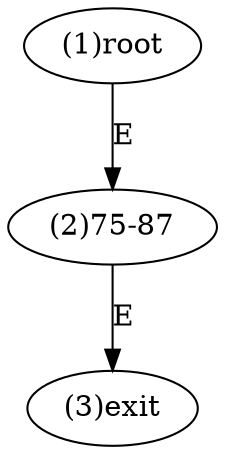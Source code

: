 digraph "" { 
1[ label="(1)root"];
2[ label="(2)75-87"];
3[ label="(3)exit"];
1->2[ label="E"];
2->3[ label="E"];
}